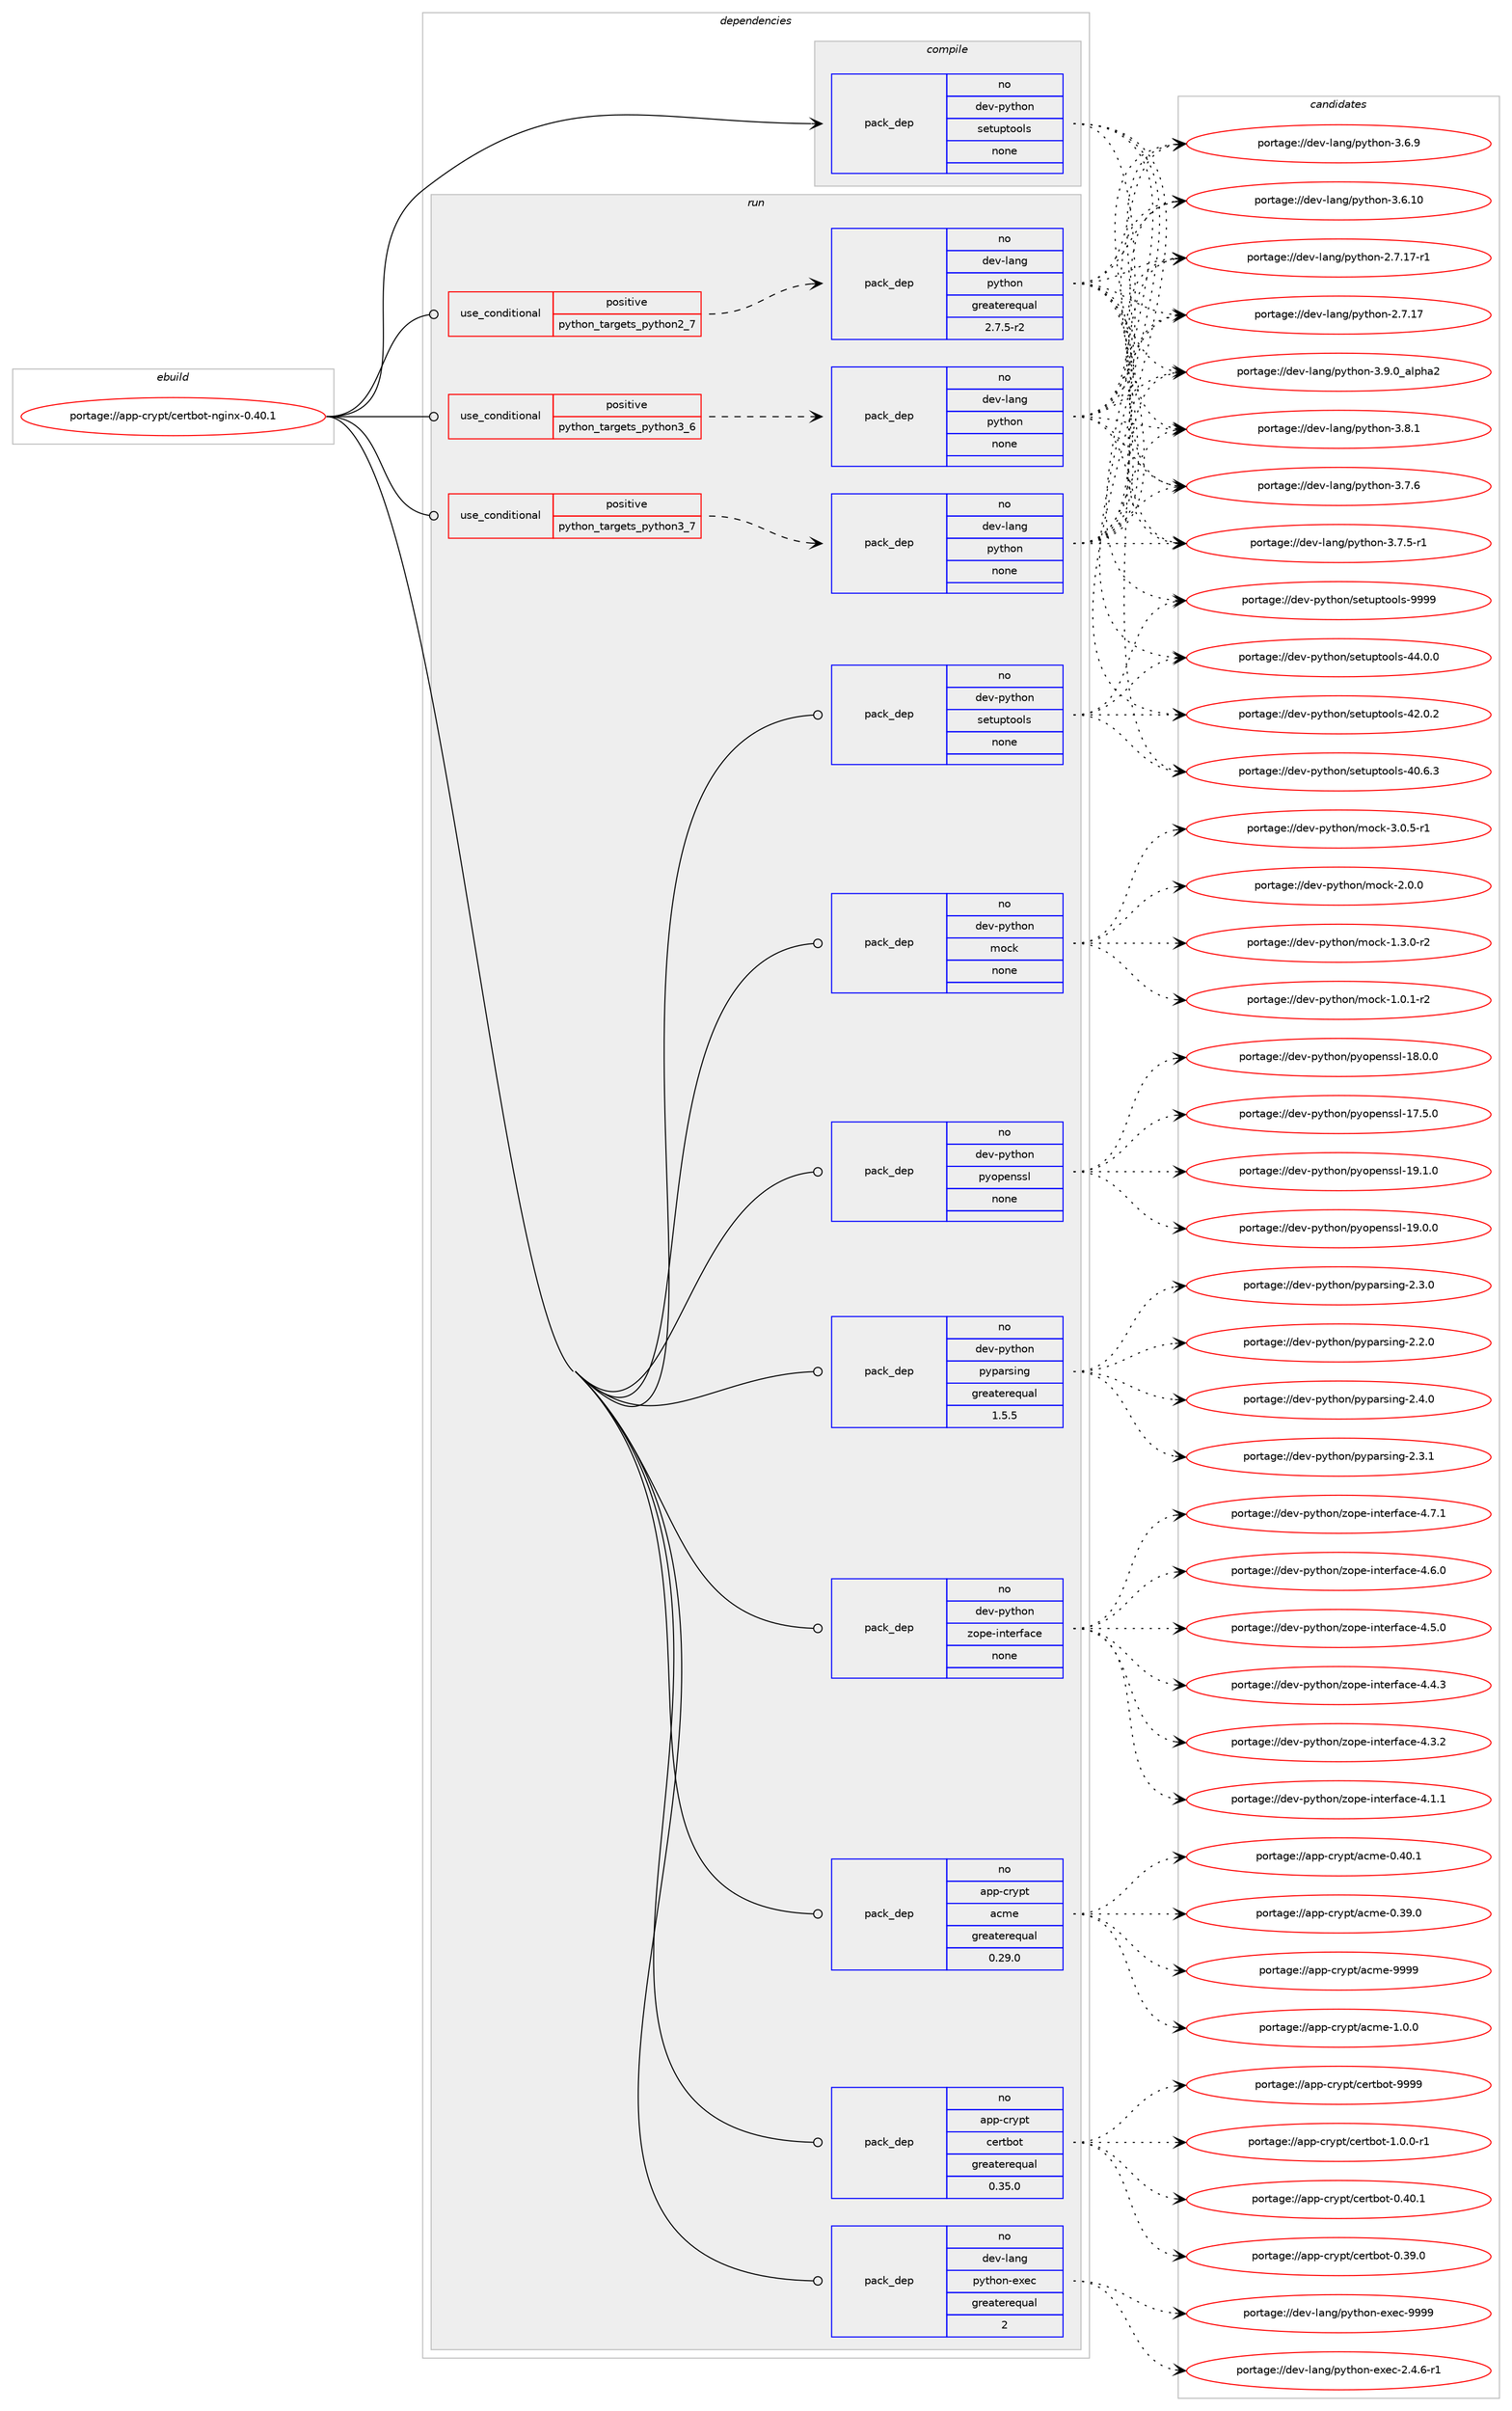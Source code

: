 digraph prolog {

# *************
# Graph options
# *************

newrank=true;
concentrate=true;
compound=true;
graph [rankdir=LR,fontname=Helvetica,fontsize=10,ranksep=1.5];#, ranksep=2.5, nodesep=0.2];
edge  [arrowhead=vee];
node  [fontname=Helvetica,fontsize=10];

# **********
# The ebuild
# **********

subgraph cluster_leftcol {
color=gray;
label=<<i>ebuild</i>>;
id [label="portage://app-crypt/certbot-nginx-0.40.1", color=red, width=4, href="../app-crypt/certbot-nginx-0.40.1.svg"];
}

# ****************
# The dependencies
# ****************

subgraph cluster_midcol {
color=gray;
label=<<i>dependencies</i>>;
subgraph cluster_compile {
fillcolor="#eeeeee";
style=filled;
label=<<i>compile</i>>;
subgraph pack483443 {
dependency643685 [label=<<TABLE BORDER="0" CELLBORDER="1" CELLSPACING="0" CELLPADDING="4" WIDTH="220"><TR><TD ROWSPAN="6" CELLPADDING="30">pack_dep</TD></TR><TR><TD WIDTH="110">no</TD></TR><TR><TD>dev-python</TD></TR><TR><TD>setuptools</TD></TR><TR><TD>none</TD></TR><TR><TD></TD></TR></TABLE>>, shape=none, color=blue];
}
id:e -> dependency643685:w [weight=20,style="solid",arrowhead="vee"];
}
subgraph cluster_compileandrun {
fillcolor="#eeeeee";
style=filled;
label=<<i>compile and run</i>>;
}
subgraph cluster_run {
fillcolor="#eeeeee";
style=filled;
label=<<i>run</i>>;
subgraph cond151676 {
dependency643686 [label=<<TABLE BORDER="0" CELLBORDER="1" CELLSPACING="0" CELLPADDING="4"><TR><TD ROWSPAN="3" CELLPADDING="10">use_conditional</TD></TR><TR><TD>positive</TD></TR><TR><TD>python_targets_python2_7</TD></TR></TABLE>>, shape=none, color=red];
subgraph pack483444 {
dependency643687 [label=<<TABLE BORDER="0" CELLBORDER="1" CELLSPACING="0" CELLPADDING="4" WIDTH="220"><TR><TD ROWSPAN="6" CELLPADDING="30">pack_dep</TD></TR><TR><TD WIDTH="110">no</TD></TR><TR><TD>dev-lang</TD></TR><TR><TD>python</TD></TR><TR><TD>greaterequal</TD></TR><TR><TD>2.7.5-r2</TD></TR></TABLE>>, shape=none, color=blue];
}
dependency643686:e -> dependency643687:w [weight=20,style="dashed",arrowhead="vee"];
}
id:e -> dependency643686:w [weight=20,style="solid",arrowhead="odot"];
subgraph cond151677 {
dependency643688 [label=<<TABLE BORDER="0" CELLBORDER="1" CELLSPACING="0" CELLPADDING="4"><TR><TD ROWSPAN="3" CELLPADDING="10">use_conditional</TD></TR><TR><TD>positive</TD></TR><TR><TD>python_targets_python3_6</TD></TR></TABLE>>, shape=none, color=red];
subgraph pack483445 {
dependency643689 [label=<<TABLE BORDER="0" CELLBORDER="1" CELLSPACING="0" CELLPADDING="4" WIDTH="220"><TR><TD ROWSPAN="6" CELLPADDING="30">pack_dep</TD></TR><TR><TD WIDTH="110">no</TD></TR><TR><TD>dev-lang</TD></TR><TR><TD>python</TD></TR><TR><TD>none</TD></TR><TR><TD></TD></TR></TABLE>>, shape=none, color=blue];
}
dependency643688:e -> dependency643689:w [weight=20,style="dashed",arrowhead="vee"];
}
id:e -> dependency643688:w [weight=20,style="solid",arrowhead="odot"];
subgraph cond151678 {
dependency643690 [label=<<TABLE BORDER="0" CELLBORDER="1" CELLSPACING="0" CELLPADDING="4"><TR><TD ROWSPAN="3" CELLPADDING="10">use_conditional</TD></TR><TR><TD>positive</TD></TR><TR><TD>python_targets_python3_7</TD></TR></TABLE>>, shape=none, color=red];
subgraph pack483446 {
dependency643691 [label=<<TABLE BORDER="0" CELLBORDER="1" CELLSPACING="0" CELLPADDING="4" WIDTH="220"><TR><TD ROWSPAN="6" CELLPADDING="30">pack_dep</TD></TR><TR><TD WIDTH="110">no</TD></TR><TR><TD>dev-lang</TD></TR><TR><TD>python</TD></TR><TR><TD>none</TD></TR><TR><TD></TD></TR></TABLE>>, shape=none, color=blue];
}
dependency643690:e -> dependency643691:w [weight=20,style="dashed",arrowhead="vee"];
}
id:e -> dependency643690:w [weight=20,style="solid",arrowhead="odot"];
subgraph pack483447 {
dependency643692 [label=<<TABLE BORDER="0" CELLBORDER="1" CELLSPACING="0" CELLPADDING="4" WIDTH="220"><TR><TD ROWSPAN="6" CELLPADDING="30">pack_dep</TD></TR><TR><TD WIDTH="110">no</TD></TR><TR><TD>app-crypt</TD></TR><TR><TD>acme</TD></TR><TR><TD>greaterequal</TD></TR><TR><TD>0.29.0</TD></TR></TABLE>>, shape=none, color=blue];
}
id:e -> dependency643692:w [weight=20,style="solid",arrowhead="odot"];
subgraph pack483448 {
dependency643693 [label=<<TABLE BORDER="0" CELLBORDER="1" CELLSPACING="0" CELLPADDING="4" WIDTH="220"><TR><TD ROWSPAN="6" CELLPADDING="30">pack_dep</TD></TR><TR><TD WIDTH="110">no</TD></TR><TR><TD>app-crypt</TD></TR><TR><TD>certbot</TD></TR><TR><TD>greaterequal</TD></TR><TR><TD>0.35.0</TD></TR></TABLE>>, shape=none, color=blue];
}
id:e -> dependency643693:w [weight=20,style="solid",arrowhead="odot"];
subgraph pack483449 {
dependency643694 [label=<<TABLE BORDER="0" CELLBORDER="1" CELLSPACING="0" CELLPADDING="4" WIDTH="220"><TR><TD ROWSPAN="6" CELLPADDING="30">pack_dep</TD></TR><TR><TD WIDTH="110">no</TD></TR><TR><TD>dev-lang</TD></TR><TR><TD>python-exec</TD></TR><TR><TD>greaterequal</TD></TR><TR><TD>2</TD></TR></TABLE>>, shape=none, color=blue];
}
id:e -> dependency643694:w [weight=20,style="solid",arrowhead="odot"];
subgraph pack483450 {
dependency643695 [label=<<TABLE BORDER="0" CELLBORDER="1" CELLSPACING="0" CELLPADDING="4" WIDTH="220"><TR><TD ROWSPAN="6" CELLPADDING="30">pack_dep</TD></TR><TR><TD WIDTH="110">no</TD></TR><TR><TD>dev-python</TD></TR><TR><TD>mock</TD></TR><TR><TD>none</TD></TR><TR><TD></TD></TR></TABLE>>, shape=none, color=blue];
}
id:e -> dependency643695:w [weight=20,style="solid",arrowhead="odot"];
subgraph pack483451 {
dependency643696 [label=<<TABLE BORDER="0" CELLBORDER="1" CELLSPACING="0" CELLPADDING="4" WIDTH="220"><TR><TD ROWSPAN="6" CELLPADDING="30">pack_dep</TD></TR><TR><TD WIDTH="110">no</TD></TR><TR><TD>dev-python</TD></TR><TR><TD>pyopenssl</TD></TR><TR><TD>none</TD></TR><TR><TD></TD></TR></TABLE>>, shape=none, color=blue];
}
id:e -> dependency643696:w [weight=20,style="solid",arrowhead="odot"];
subgraph pack483452 {
dependency643697 [label=<<TABLE BORDER="0" CELLBORDER="1" CELLSPACING="0" CELLPADDING="4" WIDTH="220"><TR><TD ROWSPAN="6" CELLPADDING="30">pack_dep</TD></TR><TR><TD WIDTH="110">no</TD></TR><TR><TD>dev-python</TD></TR><TR><TD>pyparsing</TD></TR><TR><TD>greaterequal</TD></TR><TR><TD>1.5.5</TD></TR></TABLE>>, shape=none, color=blue];
}
id:e -> dependency643697:w [weight=20,style="solid",arrowhead="odot"];
subgraph pack483453 {
dependency643698 [label=<<TABLE BORDER="0" CELLBORDER="1" CELLSPACING="0" CELLPADDING="4" WIDTH="220"><TR><TD ROWSPAN="6" CELLPADDING="30">pack_dep</TD></TR><TR><TD WIDTH="110">no</TD></TR><TR><TD>dev-python</TD></TR><TR><TD>setuptools</TD></TR><TR><TD>none</TD></TR><TR><TD></TD></TR></TABLE>>, shape=none, color=blue];
}
id:e -> dependency643698:w [weight=20,style="solid",arrowhead="odot"];
subgraph pack483454 {
dependency643699 [label=<<TABLE BORDER="0" CELLBORDER="1" CELLSPACING="0" CELLPADDING="4" WIDTH="220"><TR><TD ROWSPAN="6" CELLPADDING="30">pack_dep</TD></TR><TR><TD WIDTH="110">no</TD></TR><TR><TD>dev-python</TD></TR><TR><TD>zope-interface</TD></TR><TR><TD>none</TD></TR><TR><TD></TD></TR></TABLE>>, shape=none, color=blue];
}
id:e -> dependency643699:w [weight=20,style="solid",arrowhead="odot"];
}
}

# **************
# The candidates
# **************

subgraph cluster_choices {
rank=same;
color=gray;
label=<<i>candidates</i>>;

subgraph choice483443 {
color=black;
nodesep=1;
choice10010111845112121116104111110471151011161171121161111111081154557575757 [label="portage://dev-python/setuptools-9999", color=red, width=4,href="../dev-python/setuptools-9999.svg"];
choice100101118451121211161041111104711510111611711211611111110811545525246484648 [label="portage://dev-python/setuptools-44.0.0", color=red, width=4,href="../dev-python/setuptools-44.0.0.svg"];
choice100101118451121211161041111104711510111611711211611111110811545525046484650 [label="portage://dev-python/setuptools-42.0.2", color=red, width=4,href="../dev-python/setuptools-42.0.2.svg"];
choice100101118451121211161041111104711510111611711211611111110811545524846544651 [label="portage://dev-python/setuptools-40.6.3", color=red, width=4,href="../dev-python/setuptools-40.6.3.svg"];
dependency643685:e -> choice10010111845112121116104111110471151011161171121161111111081154557575757:w [style=dotted,weight="100"];
dependency643685:e -> choice100101118451121211161041111104711510111611711211611111110811545525246484648:w [style=dotted,weight="100"];
dependency643685:e -> choice100101118451121211161041111104711510111611711211611111110811545525046484650:w [style=dotted,weight="100"];
dependency643685:e -> choice100101118451121211161041111104711510111611711211611111110811545524846544651:w [style=dotted,weight="100"];
}
subgraph choice483444 {
color=black;
nodesep=1;
choice10010111845108971101034711212111610411111045514657464895971081121049750 [label="portage://dev-lang/python-3.9.0_alpha2", color=red, width=4,href="../dev-lang/python-3.9.0_alpha2.svg"];
choice100101118451089711010347112121116104111110455146564649 [label="portage://dev-lang/python-3.8.1", color=red, width=4,href="../dev-lang/python-3.8.1.svg"];
choice100101118451089711010347112121116104111110455146554654 [label="portage://dev-lang/python-3.7.6", color=red, width=4,href="../dev-lang/python-3.7.6.svg"];
choice1001011184510897110103471121211161041111104551465546534511449 [label="portage://dev-lang/python-3.7.5-r1", color=red, width=4,href="../dev-lang/python-3.7.5-r1.svg"];
choice100101118451089711010347112121116104111110455146544657 [label="portage://dev-lang/python-3.6.9", color=red, width=4,href="../dev-lang/python-3.6.9.svg"];
choice10010111845108971101034711212111610411111045514654464948 [label="portage://dev-lang/python-3.6.10", color=red, width=4,href="../dev-lang/python-3.6.10.svg"];
choice100101118451089711010347112121116104111110455046554649554511449 [label="portage://dev-lang/python-2.7.17-r1", color=red, width=4,href="../dev-lang/python-2.7.17-r1.svg"];
choice10010111845108971101034711212111610411111045504655464955 [label="portage://dev-lang/python-2.7.17", color=red, width=4,href="../dev-lang/python-2.7.17.svg"];
dependency643687:e -> choice10010111845108971101034711212111610411111045514657464895971081121049750:w [style=dotted,weight="100"];
dependency643687:e -> choice100101118451089711010347112121116104111110455146564649:w [style=dotted,weight="100"];
dependency643687:e -> choice100101118451089711010347112121116104111110455146554654:w [style=dotted,weight="100"];
dependency643687:e -> choice1001011184510897110103471121211161041111104551465546534511449:w [style=dotted,weight="100"];
dependency643687:e -> choice100101118451089711010347112121116104111110455146544657:w [style=dotted,weight="100"];
dependency643687:e -> choice10010111845108971101034711212111610411111045514654464948:w [style=dotted,weight="100"];
dependency643687:e -> choice100101118451089711010347112121116104111110455046554649554511449:w [style=dotted,weight="100"];
dependency643687:e -> choice10010111845108971101034711212111610411111045504655464955:w [style=dotted,weight="100"];
}
subgraph choice483445 {
color=black;
nodesep=1;
choice10010111845108971101034711212111610411111045514657464895971081121049750 [label="portage://dev-lang/python-3.9.0_alpha2", color=red, width=4,href="../dev-lang/python-3.9.0_alpha2.svg"];
choice100101118451089711010347112121116104111110455146564649 [label="portage://dev-lang/python-3.8.1", color=red, width=4,href="../dev-lang/python-3.8.1.svg"];
choice100101118451089711010347112121116104111110455146554654 [label="portage://dev-lang/python-3.7.6", color=red, width=4,href="../dev-lang/python-3.7.6.svg"];
choice1001011184510897110103471121211161041111104551465546534511449 [label="portage://dev-lang/python-3.7.5-r1", color=red, width=4,href="../dev-lang/python-3.7.5-r1.svg"];
choice100101118451089711010347112121116104111110455146544657 [label="portage://dev-lang/python-3.6.9", color=red, width=4,href="../dev-lang/python-3.6.9.svg"];
choice10010111845108971101034711212111610411111045514654464948 [label="portage://dev-lang/python-3.6.10", color=red, width=4,href="../dev-lang/python-3.6.10.svg"];
choice100101118451089711010347112121116104111110455046554649554511449 [label="portage://dev-lang/python-2.7.17-r1", color=red, width=4,href="../dev-lang/python-2.7.17-r1.svg"];
choice10010111845108971101034711212111610411111045504655464955 [label="portage://dev-lang/python-2.7.17", color=red, width=4,href="../dev-lang/python-2.7.17.svg"];
dependency643689:e -> choice10010111845108971101034711212111610411111045514657464895971081121049750:w [style=dotted,weight="100"];
dependency643689:e -> choice100101118451089711010347112121116104111110455146564649:w [style=dotted,weight="100"];
dependency643689:e -> choice100101118451089711010347112121116104111110455146554654:w [style=dotted,weight="100"];
dependency643689:e -> choice1001011184510897110103471121211161041111104551465546534511449:w [style=dotted,weight="100"];
dependency643689:e -> choice100101118451089711010347112121116104111110455146544657:w [style=dotted,weight="100"];
dependency643689:e -> choice10010111845108971101034711212111610411111045514654464948:w [style=dotted,weight="100"];
dependency643689:e -> choice100101118451089711010347112121116104111110455046554649554511449:w [style=dotted,weight="100"];
dependency643689:e -> choice10010111845108971101034711212111610411111045504655464955:w [style=dotted,weight="100"];
}
subgraph choice483446 {
color=black;
nodesep=1;
choice10010111845108971101034711212111610411111045514657464895971081121049750 [label="portage://dev-lang/python-3.9.0_alpha2", color=red, width=4,href="../dev-lang/python-3.9.0_alpha2.svg"];
choice100101118451089711010347112121116104111110455146564649 [label="portage://dev-lang/python-3.8.1", color=red, width=4,href="../dev-lang/python-3.8.1.svg"];
choice100101118451089711010347112121116104111110455146554654 [label="portage://dev-lang/python-3.7.6", color=red, width=4,href="../dev-lang/python-3.7.6.svg"];
choice1001011184510897110103471121211161041111104551465546534511449 [label="portage://dev-lang/python-3.7.5-r1", color=red, width=4,href="../dev-lang/python-3.7.5-r1.svg"];
choice100101118451089711010347112121116104111110455146544657 [label="portage://dev-lang/python-3.6.9", color=red, width=4,href="../dev-lang/python-3.6.9.svg"];
choice10010111845108971101034711212111610411111045514654464948 [label="portage://dev-lang/python-3.6.10", color=red, width=4,href="../dev-lang/python-3.6.10.svg"];
choice100101118451089711010347112121116104111110455046554649554511449 [label="portage://dev-lang/python-2.7.17-r1", color=red, width=4,href="../dev-lang/python-2.7.17-r1.svg"];
choice10010111845108971101034711212111610411111045504655464955 [label="portage://dev-lang/python-2.7.17", color=red, width=4,href="../dev-lang/python-2.7.17.svg"];
dependency643691:e -> choice10010111845108971101034711212111610411111045514657464895971081121049750:w [style=dotted,weight="100"];
dependency643691:e -> choice100101118451089711010347112121116104111110455146564649:w [style=dotted,weight="100"];
dependency643691:e -> choice100101118451089711010347112121116104111110455146554654:w [style=dotted,weight="100"];
dependency643691:e -> choice1001011184510897110103471121211161041111104551465546534511449:w [style=dotted,weight="100"];
dependency643691:e -> choice100101118451089711010347112121116104111110455146544657:w [style=dotted,weight="100"];
dependency643691:e -> choice10010111845108971101034711212111610411111045514654464948:w [style=dotted,weight="100"];
dependency643691:e -> choice100101118451089711010347112121116104111110455046554649554511449:w [style=dotted,weight="100"];
dependency643691:e -> choice10010111845108971101034711212111610411111045504655464955:w [style=dotted,weight="100"];
}
subgraph choice483447 {
color=black;
nodesep=1;
choice9711211245991141211121164797991091014557575757 [label="portage://app-crypt/acme-9999", color=red, width=4,href="../app-crypt/acme-9999.svg"];
choice971121124599114121112116479799109101454946484648 [label="portage://app-crypt/acme-1.0.0", color=red, width=4,href="../app-crypt/acme-1.0.0.svg"];
choice97112112459911412111211647979910910145484652484649 [label="portage://app-crypt/acme-0.40.1", color=red, width=4,href="../app-crypt/acme-0.40.1.svg"];
choice97112112459911412111211647979910910145484651574648 [label="portage://app-crypt/acme-0.39.0", color=red, width=4,href="../app-crypt/acme-0.39.0.svg"];
dependency643692:e -> choice9711211245991141211121164797991091014557575757:w [style=dotted,weight="100"];
dependency643692:e -> choice971121124599114121112116479799109101454946484648:w [style=dotted,weight="100"];
dependency643692:e -> choice97112112459911412111211647979910910145484652484649:w [style=dotted,weight="100"];
dependency643692:e -> choice97112112459911412111211647979910910145484651574648:w [style=dotted,weight="100"];
}
subgraph choice483448 {
color=black;
nodesep=1;
choice9711211245991141211121164799101114116981111164557575757 [label="portage://app-crypt/certbot-9999", color=red, width=4,href="../app-crypt/certbot-9999.svg"];
choice9711211245991141211121164799101114116981111164549464846484511449 [label="portage://app-crypt/certbot-1.0.0-r1", color=red, width=4,href="../app-crypt/certbot-1.0.0-r1.svg"];
choice97112112459911412111211647991011141169811111645484652484649 [label="portage://app-crypt/certbot-0.40.1", color=red, width=4,href="../app-crypt/certbot-0.40.1.svg"];
choice97112112459911412111211647991011141169811111645484651574648 [label="portage://app-crypt/certbot-0.39.0", color=red, width=4,href="../app-crypt/certbot-0.39.0.svg"];
dependency643693:e -> choice9711211245991141211121164799101114116981111164557575757:w [style=dotted,weight="100"];
dependency643693:e -> choice9711211245991141211121164799101114116981111164549464846484511449:w [style=dotted,weight="100"];
dependency643693:e -> choice97112112459911412111211647991011141169811111645484652484649:w [style=dotted,weight="100"];
dependency643693:e -> choice97112112459911412111211647991011141169811111645484651574648:w [style=dotted,weight="100"];
}
subgraph choice483449 {
color=black;
nodesep=1;
choice10010111845108971101034711212111610411111045101120101994557575757 [label="portage://dev-lang/python-exec-9999", color=red, width=4,href="../dev-lang/python-exec-9999.svg"];
choice10010111845108971101034711212111610411111045101120101994550465246544511449 [label="portage://dev-lang/python-exec-2.4.6-r1", color=red, width=4,href="../dev-lang/python-exec-2.4.6-r1.svg"];
dependency643694:e -> choice10010111845108971101034711212111610411111045101120101994557575757:w [style=dotted,weight="100"];
dependency643694:e -> choice10010111845108971101034711212111610411111045101120101994550465246544511449:w [style=dotted,weight="100"];
}
subgraph choice483450 {
color=black;
nodesep=1;
choice1001011184511212111610411111047109111991074551464846534511449 [label="portage://dev-python/mock-3.0.5-r1", color=red, width=4,href="../dev-python/mock-3.0.5-r1.svg"];
choice100101118451121211161041111104710911199107455046484648 [label="portage://dev-python/mock-2.0.0", color=red, width=4,href="../dev-python/mock-2.0.0.svg"];
choice1001011184511212111610411111047109111991074549465146484511450 [label="portage://dev-python/mock-1.3.0-r2", color=red, width=4,href="../dev-python/mock-1.3.0-r2.svg"];
choice1001011184511212111610411111047109111991074549464846494511450 [label="portage://dev-python/mock-1.0.1-r2", color=red, width=4,href="../dev-python/mock-1.0.1-r2.svg"];
dependency643695:e -> choice1001011184511212111610411111047109111991074551464846534511449:w [style=dotted,weight="100"];
dependency643695:e -> choice100101118451121211161041111104710911199107455046484648:w [style=dotted,weight="100"];
dependency643695:e -> choice1001011184511212111610411111047109111991074549465146484511450:w [style=dotted,weight="100"];
dependency643695:e -> choice1001011184511212111610411111047109111991074549464846494511450:w [style=dotted,weight="100"];
}
subgraph choice483451 {
color=black;
nodesep=1;
choice100101118451121211161041111104711212111111210111011511510845495746494648 [label="portage://dev-python/pyopenssl-19.1.0", color=red, width=4,href="../dev-python/pyopenssl-19.1.0.svg"];
choice100101118451121211161041111104711212111111210111011511510845495746484648 [label="portage://dev-python/pyopenssl-19.0.0", color=red, width=4,href="../dev-python/pyopenssl-19.0.0.svg"];
choice100101118451121211161041111104711212111111210111011511510845495646484648 [label="portage://dev-python/pyopenssl-18.0.0", color=red, width=4,href="../dev-python/pyopenssl-18.0.0.svg"];
choice100101118451121211161041111104711212111111210111011511510845495546534648 [label="portage://dev-python/pyopenssl-17.5.0", color=red, width=4,href="../dev-python/pyopenssl-17.5.0.svg"];
dependency643696:e -> choice100101118451121211161041111104711212111111210111011511510845495746494648:w [style=dotted,weight="100"];
dependency643696:e -> choice100101118451121211161041111104711212111111210111011511510845495746484648:w [style=dotted,weight="100"];
dependency643696:e -> choice100101118451121211161041111104711212111111210111011511510845495646484648:w [style=dotted,weight="100"];
dependency643696:e -> choice100101118451121211161041111104711212111111210111011511510845495546534648:w [style=dotted,weight="100"];
}
subgraph choice483452 {
color=black;
nodesep=1;
choice100101118451121211161041111104711212111297114115105110103455046524648 [label="portage://dev-python/pyparsing-2.4.0", color=red, width=4,href="../dev-python/pyparsing-2.4.0.svg"];
choice100101118451121211161041111104711212111297114115105110103455046514649 [label="portage://dev-python/pyparsing-2.3.1", color=red, width=4,href="../dev-python/pyparsing-2.3.1.svg"];
choice100101118451121211161041111104711212111297114115105110103455046514648 [label="portage://dev-python/pyparsing-2.3.0", color=red, width=4,href="../dev-python/pyparsing-2.3.0.svg"];
choice100101118451121211161041111104711212111297114115105110103455046504648 [label="portage://dev-python/pyparsing-2.2.0", color=red, width=4,href="../dev-python/pyparsing-2.2.0.svg"];
dependency643697:e -> choice100101118451121211161041111104711212111297114115105110103455046524648:w [style=dotted,weight="100"];
dependency643697:e -> choice100101118451121211161041111104711212111297114115105110103455046514649:w [style=dotted,weight="100"];
dependency643697:e -> choice100101118451121211161041111104711212111297114115105110103455046514648:w [style=dotted,weight="100"];
dependency643697:e -> choice100101118451121211161041111104711212111297114115105110103455046504648:w [style=dotted,weight="100"];
}
subgraph choice483453 {
color=black;
nodesep=1;
choice10010111845112121116104111110471151011161171121161111111081154557575757 [label="portage://dev-python/setuptools-9999", color=red, width=4,href="../dev-python/setuptools-9999.svg"];
choice100101118451121211161041111104711510111611711211611111110811545525246484648 [label="portage://dev-python/setuptools-44.0.0", color=red, width=4,href="../dev-python/setuptools-44.0.0.svg"];
choice100101118451121211161041111104711510111611711211611111110811545525046484650 [label="portage://dev-python/setuptools-42.0.2", color=red, width=4,href="../dev-python/setuptools-42.0.2.svg"];
choice100101118451121211161041111104711510111611711211611111110811545524846544651 [label="portage://dev-python/setuptools-40.6.3", color=red, width=4,href="../dev-python/setuptools-40.6.3.svg"];
dependency643698:e -> choice10010111845112121116104111110471151011161171121161111111081154557575757:w [style=dotted,weight="100"];
dependency643698:e -> choice100101118451121211161041111104711510111611711211611111110811545525246484648:w [style=dotted,weight="100"];
dependency643698:e -> choice100101118451121211161041111104711510111611711211611111110811545525046484650:w [style=dotted,weight="100"];
dependency643698:e -> choice100101118451121211161041111104711510111611711211611111110811545524846544651:w [style=dotted,weight="100"];
}
subgraph choice483454 {
color=black;
nodesep=1;
choice1001011184511212111610411111047122111112101451051101161011141029799101455246554649 [label="portage://dev-python/zope-interface-4.7.1", color=red, width=4,href="../dev-python/zope-interface-4.7.1.svg"];
choice1001011184511212111610411111047122111112101451051101161011141029799101455246544648 [label="portage://dev-python/zope-interface-4.6.0", color=red, width=4,href="../dev-python/zope-interface-4.6.0.svg"];
choice1001011184511212111610411111047122111112101451051101161011141029799101455246534648 [label="portage://dev-python/zope-interface-4.5.0", color=red, width=4,href="../dev-python/zope-interface-4.5.0.svg"];
choice1001011184511212111610411111047122111112101451051101161011141029799101455246524651 [label="portage://dev-python/zope-interface-4.4.3", color=red, width=4,href="../dev-python/zope-interface-4.4.3.svg"];
choice1001011184511212111610411111047122111112101451051101161011141029799101455246514650 [label="portage://dev-python/zope-interface-4.3.2", color=red, width=4,href="../dev-python/zope-interface-4.3.2.svg"];
choice1001011184511212111610411111047122111112101451051101161011141029799101455246494649 [label="portage://dev-python/zope-interface-4.1.1", color=red, width=4,href="../dev-python/zope-interface-4.1.1.svg"];
dependency643699:e -> choice1001011184511212111610411111047122111112101451051101161011141029799101455246554649:w [style=dotted,weight="100"];
dependency643699:e -> choice1001011184511212111610411111047122111112101451051101161011141029799101455246544648:w [style=dotted,weight="100"];
dependency643699:e -> choice1001011184511212111610411111047122111112101451051101161011141029799101455246534648:w [style=dotted,weight="100"];
dependency643699:e -> choice1001011184511212111610411111047122111112101451051101161011141029799101455246524651:w [style=dotted,weight="100"];
dependency643699:e -> choice1001011184511212111610411111047122111112101451051101161011141029799101455246514650:w [style=dotted,weight="100"];
dependency643699:e -> choice1001011184511212111610411111047122111112101451051101161011141029799101455246494649:w [style=dotted,weight="100"];
}
}

}
